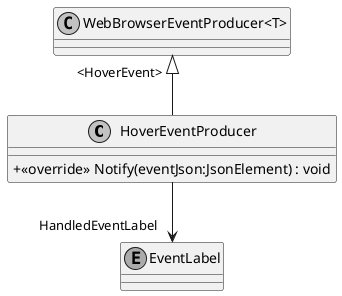 @startuml
skinparam monochrome true
skinparam ClassAttributeIconSize 0
class HoverEventProducer {
    + <<override>> Notify(eventJson:JsonElement) : void
}
class "WebBrowserEventProducer<T>" {
}
enum "EventLabel"
"WebBrowserEventProducer<T>" "<HoverEvent>" <|-- HoverEventProducer
HoverEventProducer --> "HandledEventLabel" EventLabel
@enduml
